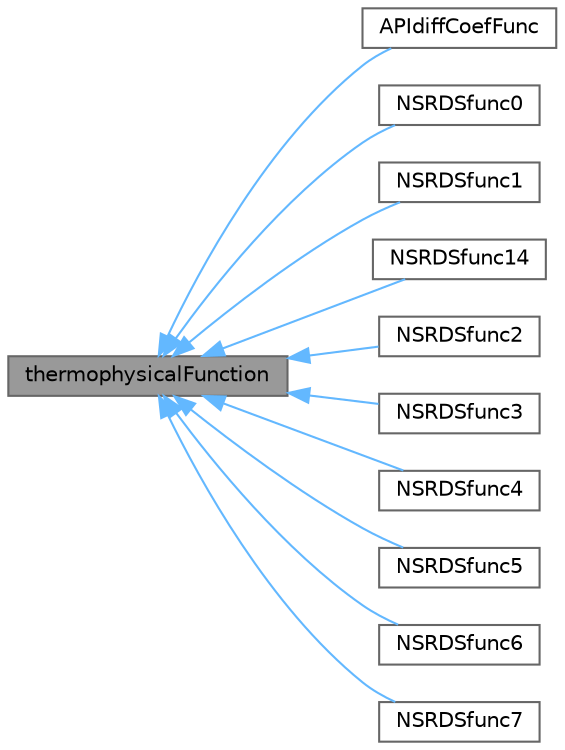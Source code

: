 digraph "thermophysicalFunction"
{
 // LATEX_PDF_SIZE
  bgcolor="transparent";
  edge [fontname=Helvetica,fontsize=10,labelfontname=Helvetica,labelfontsize=10];
  node [fontname=Helvetica,fontsize=10,shape=box,height=0.2,width=0.4];
  rankdir="LR";
  Node1 [id="Node000001",label="thermophysicalFunction",height=0.2,width=0.4,color="gray40", fillcolor="grey60", style="filled", fontcolor="black",tooltip="Abstract base class for thermo-physical functions."];
  Node1 -> Node2 [id="edge1_Node000001_Node000002",dir="back",color="steelblue1",style="solid",tooltip=" "];
  Node2 [id="Node000002",label="APIdiffCoefFunc",height=0.2,width=0.4,color="gray40", fillcolor="white", style="filled",URL="$classFoam_1_1APIdiffCoefFunc.html",tooltip="API function for vapour mass diffusivity."];
  Node1 -> Node3 [id="edge2_Node000001_Node000003",dir="back",color="steelblue1",style="solid",tooltip=" "];
  Node3 [id="Node000003",label="NSRDSfunc0",height=0.2,width=0.4,color="gray40", fillcolor="white", style="filled",URL="$classFoam_1_1NSRDSfunc0.html",tooltip="NSRDS function number 100."];
  Node1 -> Node4 [id="edge3_Node000001_Node000004",dir="back",color="steelblue1",style="solid",tooltip=" "];
  Node4 [id="Node000004",label="NSRDSfunc1",height=0.2,width=0.4,color="gray40", fillcolor="white", style="filled",URL="$classFoam_1_1NSRDSfunc1.html",tooltip="NSRDS function number 101."];
  Node1 -> Node5 [id="edge4_Node000001_Node000005",dir="back",color="steelblue1",style="solid",tooltip=" "];
  Node5 [id="Node000005",label="NSRDSfunc14",height=0.2,width=0.4,color="gray40", fillcolor="white", style="filled",URL="$classFoam_1_1NSRDSfunc14.html",tooltip="NSRDS function number 114."];
  Node1 -> Node6 [id="edge5_Node000001_Node000006",dir="back",color="steelblue1",style="solid",tooltip=" "];
  Node6 [id="Node000006",label="NSRDSfunc2",height=0.2,width=0.4,color="gray40", fillcolor="white", style="filled",URL="$classFoam_1_1NSRDSfunc2.html",tooltip="NSRDS function number 102."];
  Node1 -> Node7 [id="edge6_Node000001_Node000007",dir="back",color="steelblue1",style="solid",tooltip=" "];
  Node7 [id="Node000007",label="NSRDSfunc3",height=0.2,width=0.4,color="gray40", fillcolor="white", style="filled",URL="$classFoam_1_1NSRDSfunc3.html",tooltip="NSRDS function number 103."];
  Node1 -> Node8 [id="edge7_Node000001_Node000008",dir="back",color="steelblue1",style="solid",tooltip=" "];
  Node8 [id="Node000008",label="NSRDSfunc4",height=0.2,width=0.4,color="gray40", fillcolor="white", style="filled",URL="$classFoam_1_1NSRDSfunc4.html",tooltip="NSRDS function number 104."];
  Node1 -> Node9 [id="edge8_Node000001_Node000009",dir="back",color="steelblue1",style="solid",tooltip=" "];
  Node9 [id="Node000009",label="NSRDSfunc5",height=0.2,width=0.4,color="gray40", fillcolor="white", style="filled",URL="$classFoam_1_1NSRDSfunc5.html",tooltip="NSRDS function number 105."];
  Node1 -> Node10 [id="edge9_Node000001_Node000010",dir="back",color="steelblue1",style="solid",tooltip=" "];
  Node10 [id="Node000010",label="NSRDSfunc6",height=0.2,width=0.4,color="gray40", fillcolor="white", style="filled",URL="$classFoam_1_1NSRDSfunc6.html",tooltip="NSRDS function number 106."];
  Node1 -> Node11 [id="edge10_Node000001_Node000011",dir="back",color="steelblue1",style="solid",tooltip=" "];
  Node11 [id="Node000011",label="NSRDSfunc7",height=0.2,width=0.4,color="gray40", fillcolor="white", style="filled",URL="$classFoam_1_1NSRDSfunc7.html",tooltip="NSRDS-AICHE function number 107."];
}
